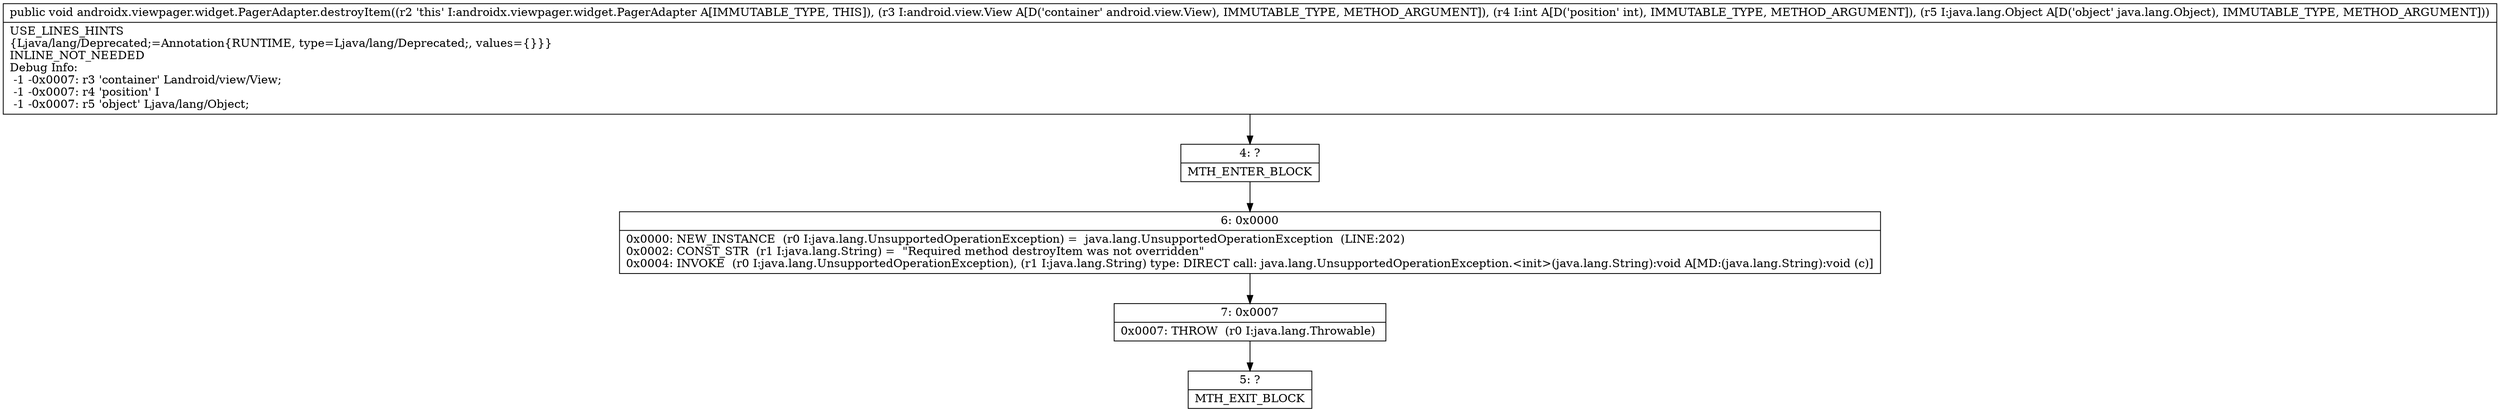 digraph "CFG forandroidx.viewpager.widget.PagerAdapter.destroyItem(Landroid\/view\/View;ILjava\/lang\/Object;)V" {
Node_4 [shape=record,label="{4\:\ ?|MTH_ENTER_BLOCK\l}"];
Node_6 [shape=record,label="{6\:\ 0x0000|0x0000: NEW_INSTANCE  (r0 I:java.lang.UnsupportedOperationException) =  java.lang.UnsupportedOperationException  (LINE:202)\l0x0002: CONST_STR  (r1 I:java.lang.String) =  \"Required method destroyItem was not overridden\" \l0x0004: INVOKE  (r0 I:java.lang.UnsupportedOperationException), (r1 I:java.lang.String) type: DIRECT call: java.lang.UnsupportedOperationException.\<init\>(java.lang.String):void A[MD:(java.lang.String):void (c)]\l}"];
Node_7 [shape=record,label="{7\:\ 0x0007|0x0007: THROW  (r0 I:java.lang.Throwable) \l}"];
Node_5 [shape=record,label="{5\:\ ?|MTH_EXIT_BLOCK\l}"];
MethodNode[shape=record,label="{public void androidx.viewpager.widget.PagerAdapter.destroyItem((r2 'this' I:androidx.viewpager.widget.PagerAdapter A[IMMUTABLE_TYPE, THIS]), (r3 I:android.view.View A[D('container' android.view.View), IMMUTABLE_TYPE, METHOD_ARGUMENT]), (r4 I:int A[D('position' int), IMMUTABLE_TYPE, METHOD_ARGUMENT]), (r5 I:java.lang.Object A[D('object' java.lang.Object), IMMUTABLE_TYPE, METHOD_ARGUMENT]))  | USE_LINES_HINTS\l\{Ljava\/lang\/Deprecated;=Annotation\{RUNTIME, type=Ljava\/lang\/Deprecated;, values=\{\}\}\}\lINLINE_NOT_NEEDED\lDebug Info:\l  \-1 \-0x0007: r3 'container' Landroid\/view\/View;\l  \-1 \-0x0007: r4 'position' I\l  \-1 \-0x0007: r5 'object' Ljava\/lang\/Object;\l}"];
MethodNode -> Node_4;Node_4 -> Node_6;
Node_6 -> Node_7;
Node_7 -> Node_5;
}

